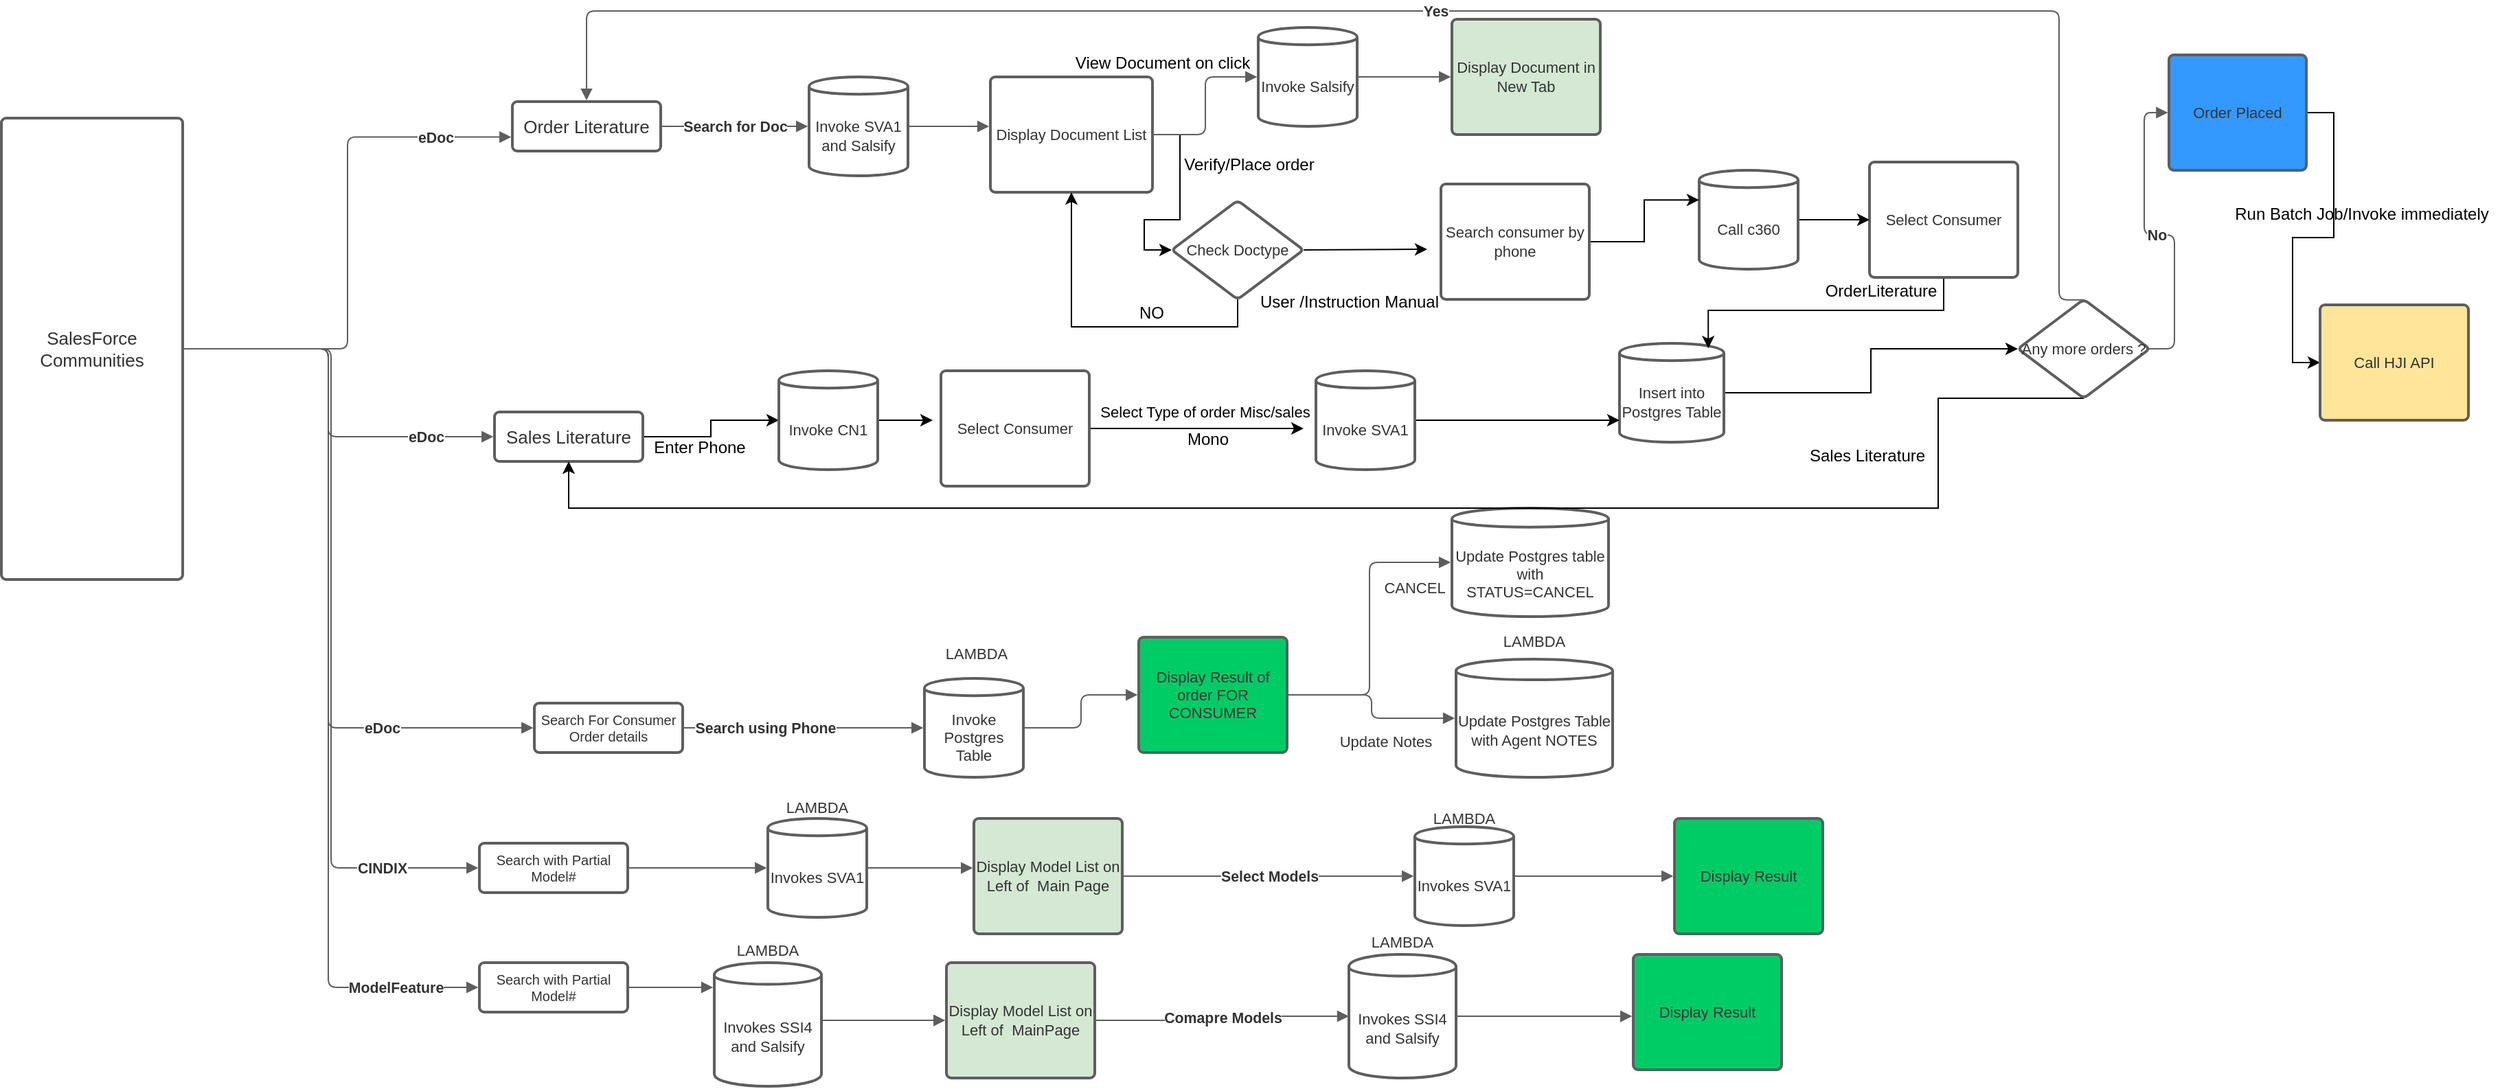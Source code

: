 <mxfile version="13.10.4" type="github">
  <diagram id="uAU4kYy5SIg-m_7U1jCY" name="Page-1">
    <mxGraphModel dx="2044" dy="938" grid="1" gridSize="10" guides="1" tooltips="1" connect="1" arrows="1" fold="1" page="1" pageScale="1" pageWidth="850" pageHeight="1100" math="0" shadow="0">
      <root>
        <mxCell id="0" />
        <mxCell id="1" parent="0" />
        <UserObject label="Update Notes" lucidchartObjectId="BilLvsvKNe_M" id="-Xr3fof6X1vRUvVv6thg-1">
          <mxCell style="html=1;overflow=block;whiteSpace=wrap;strokeColor=none;fillColor=none;whiteSpace=wrap;fontSize=11;fontColor=#333333;spacing=0;strokeOpacity=100;rounded=1;absoluteArcSize=1;arcSize=7;strokeWidth=2;" parent="1" vertex="1" zOrder="0">
            <mxGeometry x="948" y="532" width="144" height="36" as="geometry" />
          </mxCell>
        </UserObject>
        <UserObject label="LAMBDA" lucidchartObjectId="gklLBwB58TD0" id="-Xr3fof6X1vRUvVv6thg-2">
          <mxCell style="html=1;overflow=block;whiteSpace=wrap;strokeColor=none;fillColor=none;whiteSpace=wrap;fontSize=11;fontColor=#333333;spacing=0;strokeOpacity=100;rounded=1;absoluteArcSize=1;arcSize=7;strokeWidth=2;" parent="1" vertex="1" zOrder="0">
            <mxGeometry x="1005" y="588" width="144" height="36" as="geometry" />
          </mxCell>
        </UserObject>
        <UserObject label="LAMBDA" lucidchartObjectId="~_kLXt2m7tki" id="-Xr3fof6X1vRUvVv6thg-3">
          <mxCell style="html=1;overflow=block;whiteSpace=wrap;strokeColor=none;fillColor=none;whiteSpace=wrap;fontSize=11;fontColor=#333333;spacing=0;strokeOpacity=100;rounded=1;absoluteArcSize=1;arcSize=7;strokeWidth=2;" parent="1" vertex="1" zOrder="0">
            <mxGeometry x="960" y="678" width="144" height="36" as="geometry" />
          </mxCell>
        </UserObject>
        <UserObject label="SalesForce Communities" lucidchartObjectId="ZzjLWltSN1pI" id="-Xr3fof6X1vRUvVv6thg-4">
          <mxCell style="html=1;overflow=block;whiteSpace=wrap;;whiteSpace=wrap;fontSize=13;fontColor=#333333;spacing=7;strokeColor=#5e5e5e;strokeOpacity=100;rounded=1;absoluteArcSize=1;arcSize=7;strokeWidth=2;" parent="1" vertex="1" zOrder="1">
            <mxGeometry x="12" y="96" width="132" height="336" as="geometry" />
          </mxCell>
        </UserObject>
        <UserObject label="Order Literature" lucidchartObjectId="pBjLOZaNNB7b" id="-Xr3fof6X1vRUvVv6thg-5">
          <mxCell style="html=1;overflow=block;whiteSpace=wrap;;whiteSpace=wrap;fontSize=13;fontColor=#333333;spacing=0;strokeColor=#5e5e5e;strokeOpacity=100;rounded=1;absoluteArcSize=1;arcSize=7;strokeWidth=2;" parent="1" vertex="1" zOrder="2">
            <mxGeometry x="384" y="84" width="108" height="36" as="geometry" />
          </mxCell>
        </UserObject>
        <mxCell id="-Xr3fof6X1vRUvVv6thg-92" style="edgeStyle=orthogonalEdgeStyle;rounded=0;orthogonalLoop=1;jettySize=auto;html=1;exitX=1;exitY=0.5;exitDx=0;exitDy=0;entryX=0;entryY=0.5;entryDx=0;entryDy=0;" parent="1" source="-Xr3fof6X1vRUvVv6thg-6" target="-Xr3fof6X1vRUvVv6thg-83" edge="1">
          <mxGeometry relative="1" as="geometry" />
        </mxCell>
        <UserObject label="Sales Literature" lucidchartObjectId="YBjLfeXOZ875" id="-Xr3fof6X1vRUvVv6thg-6">
          <mxCell style="html=1;overflow=block;whiteSpace=wrap;;whiteSpace=wrap;fontSize=13;fontColor=#333333;spacing=0;strokeColor=#5e5e5e;strokeOpacity=100;rounded=1;absoluteArcSize=1;arcSize=7;strokeWidth=2;" parent="1" vertex="1" zOrder="3">
            <mxGeometry x="371" y="310" width="108" height="36" as="geometry" />
          </mxCell>
        </UserObject>
        <UserObject label="Search For Consumer Order details" lucidchartObjectId="nCjL~i5pT-_8" id="-Xr3fof6X1vRUvVv6thg-7">
          <mxCell style="html=1;overflow=block;whiteSpace=wrap;;whiteSpace=wrap;fontSize=10;fontColor=#333333;spacing=0;strokeColor=#5e5e5e;strokeOpacity=100;rounded=1;absoluteArcSize=1;arcSize=7;strokeWidth=2;" parent="1" vertex="1" zOrder="5">
            <mxGeometry x="400" y="522" width="108" height="36" as="geometry" />
          </mxCell>
        </UserObject>
        <UserObject label="" lucidchartObjectId="IDjLZH2CIHoi" id="-Xr3fof6X1vRUvVv6thg-8">
          <mxCell style="html=1;jettySize=18;whiteSpace=wrap;fontSize=11;strokeColor=#5E5E5E;rounded=1;arcSize=12;edgeStyle=orthogonalEdgeStyle;startArrow=none;;endArrow=block;endFill=1;;exitX=1.007;exitY=0.5;exitPerimeter=0;entryX=-0.008;entryY=0.5;entryPerimeter=0;" parent="1" source="-Xr3fof6X1vRUvVv6thg-4" target="-Xr3fof6X1vRUvVv6thg-6" edge="1">
            <mxGeometry width="100" height="100" relative="1" as="geometry">
              <Array as="points">
                <mxPoint x="250" y="264" />
                <mxPoint x="250" y="328" />
              </Array>
            </mxGeometry>
          </mxCell>
        </UserObject>
        <mxCell id="-Xr3fof6X1vRUvVv6thg-9" value="eDoc" style="text;html=1;resizable=0;labelBackgroundColor=#ffffff;align=center;verticalAlign=middle;fontStyle=1;fontColor=#333333;;fontSize=10.667;" parent="-Xr3fof6X1vRUvVv6thg-8" vertex="1">
          <mxGeometry x="0.657" relative="1" as="geometry" />
        </mxCell>
        <UserObject label="" lucidchartObjectId="6DjLCiu6LorC" id="-Xr3fof6X1vRUvVv6thg-10">
          <mxCell style="html=1;jettySize=18;whiteSpace=wrap;fontSize=11;strokeColor=#5E5E5E;rounded=1;arcSize=12;edgeStyle=orthogonalEdgeStyle;startArrow=none;;endArrow=block;endFill=1;;exitX=1.007;exitY=0.5;exitPerimeter=0;entryX=-0.008;entryY=0.717;entryPerimeter=0;" parent="1" source="-Xr3fof6X1vRUvVv6thg-4" target="-Xr3fof6X1vRUvVv6thg-5" edge="1">
            <mxGeometry width="100" height="100" relative="1" as="geometry">
              <Array as="points" />
            </mxGeometry>
          </mxCell>
        </UserObject>
        <mxCell id="-Xr3fof6X1vRUvVv6thg-11" value="eDoc" style="text;html=1;resizable=0;labelBackgroundColor=#ffffff;align=center;verticalAlign=middle;fontStyle=1;fontColor=#333333;;fontSize=10.667;" parent="-Xr3fof6X1vRUvVv6thg-10" vertex="1">
          <mxGeometry x="0.717" relative="1" as="geometry" />
        </mxCell>
        <UserObject label="" lucidchartObjectId="fEjLspF8iSy~" id="-Xr3fof6X1vRUvVv6thg-12">
          <mxCell style="html=1;jettySize=18;whiteSpace=wrap;fontSize=11;strokeColor=#5E5E5E;rounded=1;arcSize=12;edgeStyle=orthogonalEdgeStyle;startArrow=none;;endArrow=block;endFill=1;;exitX=1.007;exitY=0.5;exitPerimeter=0;entryX=-0.008;entryY=0.5;entryPerimeter=0;" parent="1" source="-Xr3fof6X1vRUvVv6thg-4" target="-Xr3fof6X1vRUvVv6thg-7" edge="1">
            <mxGeometry width="100" height="100" relative="1" as="geometry">
              <Array as="points">
                <mxPoint x="250" y="264" />
                <mxPoint x="250" y="540" />
              </Array>
            </mxGeometry>
          </mxCell>
        </UserObject>
        <mxCell id="-Xr3fof6X1vRUvVv6thg-13" value="eDoc" style="text;html=1;resizable=0;labelBackgroundColor=#ffffff;align=center;verticalAlign=middle;fontStyle=1;fontColor=#333333;;fontSize=10.667;" parent="-Xr3fof6X1vRUvVv6thg-12" vertex="1">
          <mxGeometry x="0.585" relative="1" as="geometry" />
        </mxCell>
        <UserObject label="" lucidchartObjectId="PEjLGPPk9Nk4" id="-Xr3fof6X1vRUvVv6thg-14">
          <mxCell style="html=1;jettySize=18;whiteSpace=wrap;fontSize=11;strokeColor=#5E5E5E;rounded=1;arcSize=12;edgeStyle=orthogonalEdgeStyle;startArrow=none;;endArrow=block;endFill=1;;exitX=1.007;exitY=0.5;exitPerimeter=0;entryX=-0.008;entryY=0.5;entryPerimeter=0;" parent="1" source="-Xr3fof6X1vRUvVv6thg-4" target="-Xr3fof6X1vRUvVv6thg-16" edge="1">
            <mxGeometry width="100" height="100" relative="1" as="geometry">
              <Array as="points" />
            </mxGeometry>
          </mxCell>
        </UserObject>
        <mxCell id="-Xr3fof6X1vRUvVv6thg-15" value="CINDIX" style="text;html=1;resizable=0;labelBackgroundColor=#ffffff;align=center;verticalAlign=middle;fontStyle=1;fontColor=#333333;;fontSize=10.667;" parent="-Xr3fof6X1vRUvVv6thg-14" vertex="1">
          <mxGeometry x="0.763" relative="1" as="geometry" />
        </mxCell>
        <UserObject label="Search with  Partial Model#" lucidchartObjectId="1EjL6-oOuRn1" id="-Xr3fof6X1vRUvVv6thg-16">
          <mxCell style="html=1;overflow=block;whiteSpace=wrap;;whiteSpace=wrap;fontSize=10;fontColor=#333333;spacing=0;strokeColor=#5e5e5e;strokeOpacity=100;rounded=1;absoluteArcSize=1;arcSize=7;strokeWidth=2;" parent="1" vertex="1" zOrder="11">
            <mxGeometry x="360" y="624" width="108" height="36" as="geometry" />
          </mxCell>
        </UserObject>
        <UserObject label="Search with  Partial Model#" lucidchartObjectId="lHjLN2XoaWTJ" id="-Xr3fof6X1vRUvVv6thg-17">
          <mxCell style="html=1;overflow=block;whiteSpace=wrap;;whiteSpace=wrap;fontSize=10;fontColor=#333333;spacing=0;strokeColor=#5e5e5e;strokeOpacity=100;rounded=1;absoluteArcSize=1;arcSize=7;strokeWidth=2;" parent="1" vertex="1" zOrder="12">
            <mxGeometry x="360" y="711" width="108" height="36" as="geometry" />
          </mxCell>
        </UserObject>
        <UserObject label="Display Model List on Left of&amp;nbsp; Main Page" lucidchartObjectId="w.kLbMs-QvT~" id="-Xr3fof6X1vRUvVv6thg-18">
          <mxCell style="html=1;overflow=block;whiteSpace=wrap;;whiteSpace=wrap;fontSize=11;fontColor=#333333;spacing=0;strokeColor=#5e5e5e;strokeOpacity=100;rounded=1;absoluteArcSize=1;arcSize=7;strokeWidth=2;fillColor=#D5E8D4;" parent="1" vertex="1" zOrder="15">
            <mxGeometry x="720" y="606" width="108" height="84" as="geometry" />
          </mxCell>
        </UserObject>
        <UserObject label="LAMBDA" lucidchartObjectId="u~kLIPSDVg86" id="-Xr3fof6X1vRUvVv6thg-19">
          <mxCell style="html=1;overflow=block;whiteSpace=wrap;strokeColor=none;fillColor=none;whiteSpace=wrap;fontSize=11;fontColor=#333333;spacing=0;strokeOpacity=100;rounded=1;absoluteArcSize=1;arcSize=7;strokeWidth=2;" parent="1" vertex="1" zOrder="18">
            <mxGeometry x="650" y="468" width="144" height="36" as="geometry" />
          </mxCell>
        </UserObject>
        <UserObject label="Display Result" lucidchartObjectId="ralL7fFfY5tx" id="-Xr3fof6X1vRUvVv6thg-20">
          <mxCell style="html=1;overflow=block;whiteSpace=wrap;;whiteSpace=wrap;fontSize=11;fontColor=#333333;spacing=0;strokeColor=#5e5e5e;strokeOpacity=100;rounded=1;absoluteArcSize=1;arcSize=7;strokeWidth=2;fillColor=#00CC66;" parent="1" vertex="1" zOrder="21">
            <mxGeometry x="1230" y="606" width="108" height="84" as="geometry" />
          </mxCell>
        </UserObject>
        <UserObject label="" lucidchartObjectId="JalLRUOVvGad" id="-Xr3fof6X1vRUvVv6thg-21">
          <mxCell style="html=1;jettySize=18;whiteSpace=wrap;fontSize=11;strokeColor=#5E5E5E;rounded=1;arcSize=12;edgeStyle=orthogonalEdgeStyle;startArrow=none;;endArrow=block;endFill=1;;exitX=1.008;exitY=0.5;exitPerimeter=0;entryX=-0.012;entryY=0.5;entryPerimeter=0;" parent="1" source="-Xr3fof6X1vRUvVv6thg-16" target="-Xr3fof6X1vRUvVv6thg-45" edge="1">
            <mxGeometry width="100" height="100" relative="1" as="geometry">
              <Array as="points" />
            </mxGeometry>
          </mxCell>
        </UserObject>
        <UserObject label="" lucidchartObjectId="SalLrzvb_-Va" id="-Xr3fof6X1vRUvVv6thg-22">
          <mxCell style="html=1;jettySize=18;whiteSpace=wrap;fontSize=11;strokeColor=#5E5E5E;rounded=1;arcSize=12;edgeStyle=orthogonalEdgeStyle;startArrow=none;;endArrow=block;endFill=1;;exitX=1.013;exitY=0.5;exitPerimeter=0;entryX=-0.008;entryY=0.5;entryPerimeter=0;" parent="1" source="-Xr3fof6X1vRUvVv6thg-47" target="-Xr3fof6X1vRUvVv6thg-20" edge="1">
            <mxGeometry width="100" height="100" relative="1" as="geometry">
              <Array as="points" />
            </mxGeometry>
          </mxCell>
        </UserObject>
        <UserObject label="LAMBDA" lucidchartObjectId="cclLFkj7ZUz0" id="-Xr3fof6X1vRUvVv6thg-23">
          <mxCell style="html=1;overflow=block;whiteSpace=wrap;strokeColor=none;fillColor=none;whiteSpace=wrap;fontSize=11;fontColor=#333333;spacing=0;strokeOpacity=100;rounded=1;absoluteArcSize=1;arcSize=7;strokeWidth=2;" parent="1" vertex="1" zOrder="28">
            <mxGeometry x="534" y="580" width="144" height="36" as="geometry" />
          </mxCell>
        </UserObject>
        <UserObject label="Display Model List on Left of&amp;nbsp; MainPage" lucidchartObjectId="qclLVQgFfYEK" id="-Xr3fof6X1vRUvVv6thg-24">
          <mxCell style="html=1;overflow=block;whiteSpace=wrap;;whiteSpace=wrap;fontSize=11;fontColor=#333333;spacing=0;strokeColor=#5e5e5e;strokeOpacity=100;rounded=1;absoluteArcSize=1;arcSize=7;strokeWidth=2;fillColor=#D5E8D4;" parent="1" vertex="1" zOrder="29">
            <mxGeometry x="700" y="711" width="108" height="84" as="geometry" />
          </mxCell>
        </UserObject>
        <UserObject label="" lucidchartObjectId="gdlLRa8zKXkX" id="-Xr3fof6X1vRUvVv6thg-25">
          <mxCell style="html=1;jettySize=18;whiteSpace=wrap;fontSize=11;strokeColor=#5E5E5E;rounded=1;arcSize=12;edgeStyle=orthogonalEdgeStyle;startArrow=none;;endArrow=block;endFill=1;;exitX=1.008;exitY=0.5;exitPerimeter=0;entryX=-0.012;entryY=0.5;entryPerimeter=0;" parent="1" source="-Xr3fof6X1vRUvVv6thg-18" target="-Xr3fof6X1vRUvVv6thg-47" edge="1">
            <mxGeometry width="100" height="100" relative="1" as="geometry">
              <Array as="points" />
            </mxGeometry>
          </mxCell>
        </UserObject>
        <mxCell id="-Xr3fof6X1vRUvVv6thg-26" value="Select Models" style="text;html=1;resizable=0;labelBackgroundColor=#ffffff;align=center;verticalAlign=middle;fontStyle=1;fontColor=#333333;;fontSize=10.667;" parent="-Xr3fof6X1vRUvVv6thg-25" vertex="1">
          <mxGeometry relative="1" as="geometry" />
        </mxCell>
        <UserObject label="" lucidchartObjectId="ydlLN4fiP4Qo" id="-Xr3fof6X1vRUvVv6thg-27">
          <mxCell style="html=1;jettySize=18;whiteSpace=wrap;fontSize=11;strokeColor=#5E5E5E;rounded=1;arcSize=12;edgeStyle=orthogonalEdgeStyle;startArrow=none;;endArrow=block;endFill=1;;exitX=1.008;exitY=0.5;exitPerimeter=0;entryX=0;entryY=0.5;entryDx=0;entryDy=0;" parent="1" source="-Xr3fof6X1vRUvVv6thg-24" target="-Xr3fof6X1vRUvVv6thg-50" edge="1">
            <mxGeometry width="100" height="100" relative="1" as="geometry">
              <Array as="points" />
              <mxPoint x="959" y="726" as="targetPoint" />
            </mxGeometry>
          </mxCell>
        </UserObject>
        <mxCell id="-Xr3fof6X1vRUvVv6thg-28" value="Comapre Models" style="text;html=1;resizable=0;labelBackgroundColor=#ffffff;align=center;verticalAlign=middle;fontStyle=1;fontColor=#333333;;fontSize=10.667;" parent="-Xr3fof6X1vRUvVv6thg-27" vertex="1">
          <mxGeometry relative="1" as="geometry" />
        </mxCell>
        <UserObject label="Display Result" lucidchartObjectId="jelLRvVD97Lu" id="-Xr3fof6X1vRUvVv6thg-29">
          <mxCell style="html=1;overflow=block;whiteSpace=wrap;;whiteSpace=wrap;fontSize=11;fontColor=#333333;spacing=0;strokeColor=#5e5e5e;strokeOpacity=100;rounded=1;absoluteArcSize=1;arcSize=7;strokeWidth=2;fillColor=#00CC66;" parent="1" vertex="1" zOrder="33">
            <mxGeometry x="1200" y="705" width="108" height="84" as="geometry" />
          </mxCell>
        </UserObject>
        <UserObject label="" lucidchartObjectId="yflLa5BHoiE5" id="-Xr3fof6X1vRUvVv6thg-30">
          <mxCell style="html=1;jettySize=18;whiteSpace=wrap;fontSize=11;strokeColor=#5E5E5E;rounded=1;arcSize=12;edgeStyle=orthogonalEdgeStyle;startArrow=none;;endArrow=block;endFill=1;;exitX=1.008;exitY=0.5;exitPerimeter=0;entryX=-0.012;entryY=0.5;entryPerimeter=0;" parent="1" source="-Xr3fof6X1vRUvVv6thg-7" target="-Xr3fof6X1vRUvVv6thg-44" edge="1">
            <mxGeometry width="100" height="100" relative="1" as="geometry">
              <Array as="points" />
            </mxGeometry>
          </mxCell>
        </UserObject>
        <mxCell id="-Xr3fof6X1vRUvVv6thg-31" value="Search using Phone" style="text;html=1;resizable=0;labelBackgroundColor=#ffffff;align=center;verticalAlign=middle;fontStyle=1;fontColor=#333333;;fontSize=10.667;" parent="-Xr3fof6X1vRUvVv6thg-30" vertex="1">
          <mxGeometry x="-0.321" relative="1" as="geometry" />
        </mxCell>
        <UserObject label="" lucidchartObjectId="SflLBxrOwPlP" id="-Xr3fof6X1vRUvVv6thg-32">
          <mxCell style="html=1;jettySize=18;whiteSpace=wrap;fontSize=11;strokeColor=#5E5E5E;rounded=1;arcSize=12;edgeStyle=orthogonalEdgeStyle;startArrow=none;;endArrow=block;endFill=1;;exitX=1.013;exitY=0.5;exitPerimeter=0;entryX=-0.008;entryY=0.5;entryPerimeter=0;" parent="1" source="-Xr3fof6X1vRUvVv6thg-44" target="-Xr3fof6X1vRUvVv6thg-33" edge="1">
            <mxGeometry width="100" height="100" relative="1" as="geometry">
              <Array as="points" />
            </mxGeometry>
          </mxCell>
        </UserObject>
        <UserObject label="Display Result of order FOR CONSUMER" lucidchartObjectId="TflLno.JaqFn" id="-Xr3fof6X1vRUvVv6thg-33">
          <mxCell style="html=1;overflow=block;whiteSpace=wrap;;whiteSpace=wrap;fontSize=11;fontColor=#333333;spacing=0;strokeColor=#5E5E5E;rounded=1;absoluteArcSize=1;arcSize=7;strokeWidth=2;fillColor=#00CC66;" parent="1" vertex="1" zOrder="39">
            <mxGeometry x="840" y="474" width="108" height="84" as="geometry" />
          </mxCell>
        </UserObject>
        <UserObject label="" lucidchartObjectId="lhlL1.eJ6xFp" id="-Xr3fof6X1vRUvVv6thg-34">
          <mxCell style="html=1;jettySize=18;whiteSpace=wrap;fontSize=11;strokeColor=#5E5E5E;rounded=1;arcSize=12;edgeStyle=orthogonalEdgeStyle;startArrow=none;;endArrow=block;endFill=1;;exitX=1.008;exitY=0.5;exitPerimeter=0;entryX=-0.008;entryY=0.5;entryPerimeter=0;" parent="1" source="-Xr3fof6X1vRUvVv6thg-33" target="-Xr3fof6X1vRUvVv6thg-53" edge="1">
            <mxGeometry width="100" height="100" relative="1" as="geometry">
              <Array as="points" />
            </mxGeometry>
          </mxCell>
        </UserObject>
        <UserObject label="" lucidchartObjectId="UhlL-Yp72E1r" id="-Xr3fof6X1vRUvVv6thg-35">
          <mxCell style="html=1;jettySize=18;whiteSpace=wrap;fontSize=11;strokeColor=#5E5E5E;rounded=1;arcSize=12;edgeStyle=orthogonalEdgeStyle;startArrow=none;;endArrow=block;endFill=1;;exitX=1.008;exitY=0.5;exitPerimeter=0;entryX=-0.008;entryY=0.5;entryPerimeter=0;" parent="1" source="-Xr3fof6X1vRUvVv6thg-33" target="-Xr3fof6X1vRUvVv6thg-54" edge="1">
            <mxGeometry width="100" height="100" relative="1" as="geometry">
              <Array as="points" />
            </mxGeometry>
          </mxCell>
        </UserObject>
        <UserObject label="CANCEL " lucidchartObjectId="ZilLfmF~tMEb" id="-Xr3fof6X1vRUvVv6thg-36">
          <mxCell style="html=1;overflow=block;whiteSpace=wrap;strokeColor=none;fillColor=none;whiteSpace=wrap;fontSize=11;fontColor=#333333;spacing=0;strokeOpacity=100;rounded=1;absoluteArcSize=1;arcSize=7;strokeWidth=2;" parent="1" vertex="1" zOrder="44">
            <mxGeometry x="969" y="420" width="144" height="36" as="geometry" />
          </mxCell>
        </UserObject>
        <UserObject label="" lucidchartObjectId="qklLeJbfT2Jp" id="-Xr3fof6X1vRUvVv6thg-40">
          <mxCell style="html=1;jettySize=18;whiteSpace=wrap;fontSize=11;strokeColor=#5E5E5E;rounded=1;arcSize=12;edgeStyle=orthogonalEdgeStyle;startArrow=none;;endArrow=block;endFill=1;;exitX=1.012;exitY=0.467;exitPerimeter=0;entryX=-0.008;entryY=0.5;entryPerimeter=0;" parent="1" source="-Xr3fof6X1vRUvVv6thg-49" target="-Xr3fof6X1vRUvVv6thg-24" edge="1">
            <mxGeometry width="100" height="100" relative="1" as="geometry">
              <Array as="points" />
            </mxGeometry>
          </mxCell>
        </UserObject>
        <UserObject label="" lucidchartObjectId="fmlLfC8hfNi5" id="-Xr3fof6X1vRUvVv6thg-41">
          <mxCell style="html=1;jettySize=18;whiteSpace=wrap;fontSize=11;strokeColor=#5E5E5E;rounded=1;arcSize=12;edgeStyle=orthogonalEdgeStyle;startArrow=none;;endArrow=block;endFill=1;;exitX=1.007;exitY=0.5;exitPerimeter=0;entryX=-0.008;entryY=0.5;entryPerimeter=0;" parent="1" source="-Xr3fof6X1vRUvVv6thg-4" target="-Xr3fof6X1vRUvVv6thg-17" edge="1">
            <mxGeometry width="100" height="100" relative="1" as="geometry">
              <Array as="points">
                <mxPoint x="250" y="264" />
                <mxPoint x="250" y="729" />
              </Array>
            </mxGeometry>
          </mxCell>
        </UserObject>
        <mxCell id="-Xr3fof6X1vRUvVv6thg-42" value=" " style="text;html=1;resizable=0;labelBackgroundColor=#ffffff;align=center;verticalAlign=middle;fontColor=#000000;;fontSize=12.8;" parent="-Xr3fof6X1vRUvVv6thg-41" vertex="1">
          <mxGeometry x="0.808" relative="1" as="geometry" />
        </mxCell>
        <mxCell id="-Xr3fof6X1vRUvVv6thg-43" value="ModelFeature" style="text;html=1;resizable=0;labelBackgroundColor=#ffffff;align=center;verticalAlign=middle;fontStyle=1;fontColor=#333333;;fontSize=10.667;" parent="-Xr3fof6X1vRUvVv6thg-41" vertex="1">
          <mxGeometry x="0.823" relative="1" as="geometry" />
        </mxCell>
        <UserObject label="Invoke Postgres Table" lucidchartObjectId="yElLwtWYqtBz" id="-Xr3fof6X1vRUvVv6thg-44">
          <mxCell style="html=1;overflow=block;whiteSpace=wrap;shape=cylinder;size=0.1;anchorPointDirection=0;boundedLbl=1;;whiteSpace=wrap;fontSize=11;fontColor=#333333;spacing=3;strokeColor=#5e5e5e;strokeOpacity=100;rounded=1;absoluteArcSize=1;arcSize=7;strokeWidth=2;" parent="1" vertex="1" zOrder="51">
            <mxGeometry x="684" y="504" width="72" height="72" as="geometry" />
          </mxCell>
        </UserObject>
        <UserObject label="Invokes SVA1" lucidchartObjectId="5ElLfKKwqaxA" id="-Xr3fof6X1vRUvVv6thg-45">
          <mxCell style="html=1;overflow=block;whiteSpace=wrap;shape=cylinder;size=0.1;anchorPointDirection=0;boundedLbl=1;;whiteSpace=wrap;fontSize=11;fontColor=#333333;spacing=3;strokeColor=#5e5e5e;strokeOpacity=100;rounded=1;absoluteArcSize=1;arcSize=7;strokeWidth=2;" parent="1" vertex="1" zOrder="52">
            <mxGeometry x="570" y="606" width="72" height="72" as="geometry" />
          </mxCell>
        </UserObject>
        <UserObject label="" lucidchartObjectId="vFlLTLDrGMOa" id="-Xr3fof6X1vRUvVv6thg-46">
          <mxCell style="html=1;jettySize=18;whiteSpace=wrap;fontSize=11;strokeColor=#5E5E5E;rounded=1;arcSize=12;edgeStyle=orthogonalEdgeStyle;startArrow=none;;endArrow=block;endFill=1;;exitX=1.013;exitY=0.5;exitPerimeter=0;entryX=-0.008;entryY=0.429;entryPerimeter=0;" parent="1" source="-Xr3fof6X1vRUvVv6thg-45" target="-Xr3fof6X1vRUvVv6thg-18" edge="1">
            <mxGeometry width="100" height="100" relative="1" as="geometry">
              <Array as="points" />
            </mxGeometry>
          </mxCell>
        </UserObject>
        <UserObject label="Invokes SVA1" lucidchartObjectId="FFlL.7ixTbK2" id="-Xr3fof6X1vRUvVv6thg-47">
          <mxCell style="html=1;overflow=block;whiteSpace=wrap;shape=cylinder;size=0.1;anchorPointDirection=0;boundedLbl=1;;whiteSpace=wrap;fontSize=11;fontColor=#333333;spacing=3;strokeColor=#5e5e5e;strokeOpacity=100;rounded=1;absoluteArcSize=1;arcSize=7;strokeWidth=2;" parent="1" vertex="1" zOrder="54">
            <mxGeometry x="1041" y="612" width="72" height="72" as="geometry" />
          </mxCell>
        </UserObject>
        <UserObject label="LAMBDA" lucidchartObjectId="9FlL2aXix7lZ" id="-Xr3fof6X1vRUvVv6thg-48">
          <mxCell style="html=1;overflow=block;whiteSpace=wrap;strokeColor=none;fillColor=none;whiteSpace=wrap;fontSize=11;fontColor=#333333;spacing=0;strokeOpacity=100;rounded=1;absoluteArcSize=1;arcSize=7;strokeWidth=2;" parent="1" vertex="1" zOrder="55">
            <mxGeometry x="1056" y="459" width="144" height="36" as="geometry" />
          </mxCell>
        </UserObject>
        <UserObject label="Invokes SSI4 and Salsify" lucidchartObjectId="d3lL2R2NC.Hh" id="-Xr3fof6X1vRUvVv6thg-49">
          <mxCell style="html=1;overflow=block;whiteSpace=wrap;shape=cylinder;size=0.1;anchorPointDirection=0;boundedLbl=1;;whiteSpace=wrap;fontSize=11;fontColor=#333333;spacing=3;strokeColor=#5e5e5e;strokeOpacity=100;rounded=1;absoluteArcSize=1;arcSize=7;strokeWidth=2;" parent="1" vertex="1" zOrder="56">
            <mxGeometry x="531" y="711" width="78" height="90" as="geometry" />
          </mxCell>
        </UserObject>
        <UserObject label="Invokes SSI4 and Salsify" lucidchartObjectId="Y3lLBH1f6Dpu" id="-Xr3fof6X1vRUvVv6thg-50">
          <mxCell style="html=1;overflow=block;whiteSpace=wrap;shape=cylinder;size=0.1;anchorPointDirection=0;boundedLbl=1;;whiteSpace=wrap;fontSize=11;fontColor=#333333;spacing=3;strokeColor=#5e5e5e;strokeOpacity=100;rounded=1;absoluteArcSize=1;arcSize=7;strokeWidth=2;" parent="1" vertex="1" zOrder="58">
            <mxGeometry x="993" y="705" width="78" height="90" as="geometry" />
          </mxCell>
        </UserObject>
        <UserObject label="" lucidchartObjectId=".3lLixVcu4Cx" id="-Xr3fof6X1vRUvVv6thg-51">
          <mxCell style="html=1;jettySize=18;whiteSpace=wrap;fontSize=11;strokeColor=#5E5E5E;rounded=1;arcSize=12;edgeStyle=orthogonalEdgeStyle;startArrow=none;;endArrow=block;endFill=1;;exitX=1.012;exitY=0.5;exitPerimeter=0;entryX=-0.008;entryY=0.536;entryPerimeter=0;" parent="1" source="-Xr3fof6X1vRUvVv6thg-50" target="-Xr3fof6X1vRUvVv6thg-29" edge="1">
            <mxGeometry width="100" height="100" relative="1" as="geometry">
              <Array as="points" />
            </mxGeometry>
          </mxCell>
        </UserObject>
        <UserObject label="" lucidchartObjectId="h4lL6PXlET3E" id="-Xr3fof6X1vRUvVv6thg-52">
          <mxCell style="html=1;jettySize=18;whiteSpace=wrap;fontSize=11;strokeColor=#5E5E5E;rounded=1;arcSize=12;edgeStyle=orthogonalEdgeStyle;startArrow=none;;endArrow=block;endFill=1;;exitX=1.008;exitY=0.5;exitPerimeter=0;entryX=-0.012;entryY=0.2;entryPerimeter=0;" parent="1" source="-Xr3fof6X1vRUvVv6thg-17" target="-Xr3fof6X1vRUvVv6thg-49" edge="1">
            <mxGeometry width="100" height="100" relative="1" as="geometry">
              <Array as="points" />
            </mxGeometry>
          </mxCell>
        </UserObject>
        <UserObject label="Update Postgres table with STATUS=CANCEL" lucidchartObjectId="v4lLLe2HC2bZ" id="-Xr3fof6X1vRUvVv6thg-53">
          <mxCell style="html=1;overflow=block;whiteSpace=wrap;shape=cylinder;size=0.1;anchorPointDirection=0;boundedLbl=1;;whiteSpace=wrap;fontSize=11;fontColor=#333333;spacing=3;strokeColor=#5e5e5e;strokeOpacity=100;rounded=1;absoluteArcSize=1;arcSize=7;strokeWidth=2;" parent="1" vertex="1" zOrder="61">
            <mxGeometry x="1068" y="380" width="114" height="79" as="geometry" />
          </mxCell>
        </UserObject>
        <UserObject label="Update Postgres Table with Agent NOTES" lucidchartObjectId="O4lLSYf3ZzYw" id="-Xr3fof6X1vRUvVv6thg-54">
          <mxCell style="html=1;overflow=block;whiteSpace=wrap;shape=cylinder;size=0.1;anchorPointDirection=0;boundedLbl=1;;whiteSpace=wrap;fontSize=11;fontColor=#333333;spacing=3;strokeColor=#5e5e5e;strokeOpacity=100;rounded=1;absoluteArcSize=1;arcSize=7;strokeWidth=2;" parent="1" vertex="1" zOrder="62">
            <mxGeometry x="1071" y="490" width="114" height="86" as="geometry" />
          </mxCell>
        </UserObject>
        <UserObject label="" lucidchartObjectId="N5lLcx2AEiov" id="-Xr3fof6X1vRUvVv6thg-55">
          <mxCell style="html=1;jettySize=18;whiteSpace=wrap;fontSize=11;strokeColor=#5E5E5E;rounded=1;arcSize=12;edgeStyle=orthogonalEdgeStyle;startArrow=none;;endArrow=block;endFill=1;;exitX=1.008;exitY=0.5;exitPerimeter=0;entryX=-0.012;entryY=0.5;entryPerimeter=0;" parent="1" source="-Xr3fof6X1vRUvVv6thg-5" target="-Xr3fof6X1vRUvVv6thg-57" edge="1">
            <mxGeometry width="100" height="100" relative="1" as="geometry">
              <Array as="points" />
            </mxGeometry>
          </mxCell>
        </UserObject>
        <mxCell id="-Xr3fof6X1vRUvVv6thg-56" value="Search for Doc" style="text;html=1;resizable=0;labelBackgroundColor=#ffffff;align=center;verticalAlign=middle;fontStyle=1;fontColor=#333333;;fontSize=10.667;" parent="-Xr3fof6X1vRUvVv6thg-55" vertex="1">
          <mxGeometry relative="1" as="geometry" />
        </mxCell>
        <UserObject label="Invoke SVA1 and Salsify" lucidchartObjectId="U5lLO8k~4eli" id="-Xr3fof6X1vRUvVv6thg-57">
          <mxCell style="html=1;overflow=block;whiteSpace=wrap;shape=cylinder;size=0.1;anchorPointDirection=0;boundedLbl=1;;whiteSpace=wrap;fontSize=11;fontColor=#333333;spacing=3;strokeColor=#5e5e5e;strokeOpacity=100;rounded=1;absoluteArcSize=1;arcSize=7;strokeWidth=2;" parent="1" vertex="1" zOrder="64">
            <mxGeometry x="600" y="66" width="72" height="72" as="geometry" />
          </mxCell>
        </UserObject>
        <mxCell id="-Xr3fof6X1vRUvVv6thg-106" style="edgeStyle=orthogonalEdgeStyle;rounded=0;orthogonalLoop=1;jettySize=auto;html=1;exitX=1;exitY=0.5;exitDx=0;exitDy=0;entryX=0;entryY=0.5;entryDx=0;entryDy=0;" parent="1" source="-Xr3fof6X1vRUvVv6thg-58" target="-Xr3fof6X1vRUvVv6thg-102" edge="1">
          <mxGeometry relative="1" as="geometry" />
        </mxCell>
        <UserObject label="Display Document List" lucidchartObjectId="f6lL8H.bw~57" id="-Xr3fof6X1vRUvVv6thg-58">
          <mxCell style="html=1;overflow=block;whiteSpace=wrap;;whiteSpace=wrap;fontSize=11;fontColor=#333333;spacing=0;strokeColor=#5e5e5e;strokeOpacity=100;rounded=1;absoluteArcSize=1;arcSize=7;strokeWidth=2;" parent="1" vertex="1" zOrder="65">
            <mxGeometry x="732" y="66" width="118" height="84" as="geometry" />
          </mxCell>
        </UserObject>
        <UserObject label="" lucidchartObjectId="46lL.0iiIbT6" id="-Xr3fof6X1vRUvVv6thg-59">
          <mxCell style="html=1;jettySize=18;whiteSpace=wrap;fontSize=11;strokeColor=#5E5E5E;rounded=1;arcSize=12;edgeStyle=orthogonalEdgeStyle;startArrow=none;;endArrow=block;endFill=1;;exitX=1.013;exitY=0.5;exitPerimeter=0;entryX=-0.008;entryY=0.429;entryPerimeter=0;" parent="1" source="-Xr3fof6X1vRUvVv6thg-57" target="-Xr3fof6X1vRUvVv6thg-58" edge="1">
            <mxGeometry width="100" height="100" relative="1" as="geometry">
              <Array as="points" />
            </mxGeometry>
          </mxCell>
        </UserObject>
        <UserObject label="Display Document in New Tab " lucidchartObjectId="q7lL51Yi-YE-" id="-Xr3fof6X1vRUvVv6thg-60">
          <mxCell style="html=1;overflow=block;whiteSpace=wrap;;whiteSpace=wrap;fontSize=11;fontColor=#333333;spacing=0;strokeColor=#5E5E5E;rounded=1;absoluteArcSize=1;arcSize=7;strokeWidth=2;fillColor=#D5E8D4;" parent="1" vertex="1" zOrder="68">
            <mxGeometry x="1068" y="24" width="108" height="84" as="geometry" />
          </mxCell>
        </UserObject>
        <UserObject label="Invoke Salsify" lucidchartObjectId="V7lLfkhFgSl-" id="-Xr3fof6X1vRUvVv6thg-61">
          <mxCell style="html=1;overflow=block;whiteSpace=wrap;shape=cylinder;size=0.1;anchorPointDirection=0;boundedLbl=1;;whiteSpace=wrap;fontSize=11;fontColor=#333333;spacing=3;strokeColor=#5e5e5e;strokeOpacity=100;rounded=1;absoluteArcSize=1;arcSize=7;strokeWidth=2;" parent="1" vertex="1" zOrder="69">
            <mxGeometry x="927" y="30" width="72" height="72" as="geometry" />
          </mxCell>
        </UserObject>
        <UserObject label="" lucidchartObjectId="i8lLnyoPt401" id="-Xr3fof6X1vRUvVv6thg-62">
          <mxCell style="html=1;jettySize=18;whiteSpace=wrap;fontSize=11;strokeColor=#5E5E5E;rounded=1;arcSize=12;edgeStyle=orthogonalEdgeStyle;startArrow=none;;endArrow=block;endFill=1;;exitX=1.008;exitY=0.5;exitPerimeter=0;entryX=-0.012;entryY=0.5;entryPerimeter=0;" parent="1" source="-Xr3fof6X1vRUvVv6thg-58" target="-Xr3fof6X1vRUvVv6thg-61" edge="1">
            <mxGeometry width="100" height="100" relative="1" as="geometry">
              <Array as="points" />
            </mxGeometry>
          </mxCell>
        </UserObject>
        <UserObject label="" lucidchartObjectId="m8lL5bD0e4uA" id="-Xr3fof6X1vRUvVv6thg-63">
          <mxCell style="html=1;jettySize=18;whiteSpace=wrap;fontSize=11;strokeColor=#5E5E5E;rounded=1;arcSize=12;edgeStyle=orthogonalEdgeStyle;startArrow=none;;endArrow=block;endFill=1;;exitX=1.013;exitY=0.5;exitPerimeter=0;entryX=-0.008;entryY=0.5;entryPerimeter=0;" parent="1" source="-Xr3fof6X1vRUvVv6thg-61" target="-Xr3fof6X1vRUvVv6thg-60" edge="1">
            <mxGeometry width="100" height="100" relative="1" as="geometry">
              <Array as="points" />
            </mxGeometry>
          </mxCell>
        </UserObject>
        <mxCell id="-Xr3fof6X1vRUvVv6thg-79" style="edgeStyle=orthogonalEdgeStyle;rounded=0;orthogonalLoop=1;jettySize=auto;html=1;exitX=1;exitY=0.5;exitDx=0;exitDy=0;entryX=0;entryY=0.5;entryDx=0;entryDy=0;" parent="1" source="-Xr3fof6X1vRUvVv6thg-64" target="-Xr3fof6X1vRUvVv6thg-67" edge="1">
          <mxGeometry relative="1" as="geometry">
            <mxPoint x="1300" y="192" as="targetPoint" />
          </mxGeometry>
        </mxCell>
        <UserObject label="Insert into Postgres Table" lucidchartObjectId="f9lLoPnGk6is" id="-Xr3fof6X1vRUvVv6thg-64">
          <mxCell style="html=1;overflow=block;whiteSpace=wrap;shape=cylinder;size=0.1;anchorPointDirection=0;boundedLbl=1;;whiteSpace=wrap;fontSize=11;fontColor=#333333;spacing=3;strokeColor=#5e5e5e;strokeOpacity=100;rounded=1;absoluteArcSize=1;arcSize=7;strokeWidth=2;" parent="1" vertex="1" zOrder="73">
            <mxGeometry x="1190" y="260" width="76" height="72" as="geometry" />
          </mxCell>
        </UserObject>
        <mxCell id="-Xr3fof6X1vRUvVv6thg-101" style="edgeStyle=orthogonalEdgeStyle;rounded=0;orthogonalLoop=1;jettySize=auto;html=1;exitX=0.5;exitY=1;exitDx=0;exitDy=0;entryX=0.85;entryY=0.05;entryDx=0;entryDy=0;entryPerimeter=0;" parent="1" source="-Xr3fof6X1vRUvVv6thg-65" target="-Xr3fof6X1vRUvVv6thg-64" edge="1">
          <mxGeometry relative="1" as="geometry" />
        </mxCell>
        <UserObject label="Select Consumer" lucidchartObjectId="B9lLTGhqk9ZV" id="-Xr3fof6X1vRUvVv6thg-65">
          <mxCell style="html=1;overflow=block;whiteSpace=wrap;;whiteSpace=wrap;fontSize=11;fontColor=#333333;spacing=0;strokeColor=#5e5e5e;strokeOpacity=100;rounded=1;absoluteArcSize=1;arcSize=7;strokeWidth=2;" parent="1" vertex="1" zOrder="74">
            <mxGeometry x="1372" y="128" width="108" height="84" as="geometry" />
          </mxCell>
        </UserObject>
        <mxCell id="-Xr3fof6X1vRUvVv6thg-75" style="edgeStyle=orthogonalEdgeStyle;rounded=0;orthogonalLoop=1;jettySize=auto;html=1;exitX=1;exitY=0.5;exitDx=0;exitDy=0;entryX=0;entryY=0.5;entryDx=0;entryDy=0;" parent="1" source="-Xr3fof6X1vRUvVv6thg-66" target="-Xr3fof6X1vRUvVv6thg-65" edge="1">
          <mxGeometry relative="1" as="geometry" />
        </mxCell>
        <UserObject label="Call c360" lucidchartObjectId="I_lLpCg9F2I." id="-Xr3fof6X1vRUvVv6thg-66">
          <mxCell style="html=1;overflow=block;whiteSpace=wrap;shape=cylinder;size=0.1;anchorPointDirection=0;boundedLbl=1;;whiteSpace=wrap;fontSize=11;fontColor=#333333;spacing=3;strokeColor=#5e5e5e;strokeOpacity=100;rounded=1;absoluteArcSize=1;arcSize=7;strokeWidth=2;" parent="1" vertex="1" zOrder="75">
            <mxGeometry x="1248" y="134" width="72" height="72" as="geometry" />
          </mxCell>
        </UserObject>
        <mxCell id="-Xr3fof6X1vRUvVv6thg-95" style="edgeStyle=orthogonalEdgeStyle;rounded=0;orthogonalLoop=1;jettySize=auto;html=1;exitX=0.5;exitY=1;exitDx=0;exitDy=0;entryX=0.5;entryY=1;entryDx=0;entryDy=0;" parent="1" source="-Xr3fof6X1vRUvVv6thg-67" target="-Xr3fof6X1vRUvVv6thg-6" edge="1">
          <mxGeometry relative="1" as="geometry">
            <Array as="points">
              <mxPoint x="1422" y="380" />
              <mxPoint x="425" y="380" />
            </Array>
          </mxGeometry>
        </mxCell>
        <UserObject label="Any more orders ?" lucidchartObjectId="8_lLlx0jThdN" id="-Xr3fof6X1vRUvVv6thg-67">
          <mxCell style="html=1;overflow=block;whiteSpace=wrap;rhombus;whiteSpace=wrap;fontSize=11;fontColor=#333333;spacing=3;strokeColor=#5e5e5e;strokeOpacity=100;rounded=1;absoluteArcSize=1;arcSize=7;strokeWidth=2;" parent="1" vertex="1" zOrder="76">
            <mxGeometry x="1480" y="228" width="96" height="72" as="geometry" />
          </mxCell>
        </UserObject>
        <UserObject label="" lucidchartObjectId="l.lLKTMPlHPw" id="-Xr3fof6X1vRUvVv6thg-68">
          <mxCell style="html=1;jettySize=18;whiteSpace=wrap;fontSize=10;fontColor=#333333;fontStyle=1;strokeColor=#5E5E5E;rounded=1;arcSize=12;edgeStyle=orthogonalEdgeStyle;startArrow=none;;endArrow=block;endFill=1;;exitX=0.5;exitY=0.006;exitPerimeter=0;entryX=0.5;entryY=-0.025;entryPerimeter=0;" parent="1" source="-Xr3fof6X1vRUvVv6thg-67" target="-Xr3fof6X1vRUvVv6thg-5" edge="1">
            <mxGeometry width="100" height="100" relative="1" as="geometry">
              <Array as="points">
                <mxPoint x="1510" y="228" />
                <mxPoint x="1510" y="18" />
                <mxPoint x="438" y="18" />
              </Array>
            </mxGeometry>
          </mxCell>
        </UserObject>
        <mxCell id="-Xr3fof6X1vRUvVv6thg-69" value="Yes" style="text;html=1;resizable=0;labelBackgroundColor=#ffffff;align=center;verticalAlign=middle;fontStyle=1;fontColor=#333333;;fontSize=10.667;" parent="-Xr3fof6X1vRUvVv6thg-68" vertex="1">
          <mxGeometry relative="1" as="geometry" />
        </mxCell>
        <UserObject label="" lucidchartObjectId="I.lL2wCSHQkV" id="-Xr3fof6X1vRUvVv6thg-70">
          <mxCell style="html=1;jettySize=18;whiteSpace=wrap;fontSize=10;fontColor=#333333;fontStyle=1;strokeColor=#5E5E5E;rounded=1;arcSize=12;edgeStyle=orthogonalEdgeStyle;startArrow=none;;endArrow=block;endFill=1;;exitX=0.991;exitY=0.5;exitPerimeter=0;entryX=-0.008;entryY=0.5;entryPerimeter=0;" parent="1" source="-Xr3fof6X1vRUvVv6thg-67" target="-Xr3fof6X1vRUvVv6thg-72" edge="1">
            <mxGeometry width="100" height="100" relative="1" as="geometry">
              <Array as="points" />
            </mxGeometry>
          </mxCell>
        </UserObject>
        <mxCell id="-Xr3fof6X1vRUvVv6thg-71" value="No" style="text;html=1;resizable=0;labelBackgroundColor=#ffffff;align=center;verticalAlign=middle;fontStyle=1;fontColor=#333333;;fontSize=10.667;" parent="-Xr3fof6X1vRUvVv6thg-70" vertex="1">
          <mxGeometry relative="1" as="geometry" />
        </mxCell>
        <mxCell id="-Xr3fof6X1vRUvVv6thg-100" style="edgeStyle=orthogonalEdgeStyle;rounded=0;orthogonalLoop=1;jettySize=auto;html=1;exitX=1;exitY=0.5;exitDx=0;exitDy=0;entryX=0;entryY=0.5;entryDx=0;entryDy=0;" parent="1" source="-Xr3fof6X1vRUvVv6thg-72" target="-Xr3fof6X1vRUvVv6thg-99" edge="1">
          <mxGeometry relative="1" as="geometry" />
        </mxCell>
        <UserObject label="Order Placed" lucidchartObjectId="R.lLBaoUMZ3C" id="-Xr3fof6X1vRUvVv6thg-72">
          <mxCell style="html=1;overflow=block;whiteSpace=wrap;;whiteSpace=wrap;fontSize=11;fontColor=#333333;spacing=0;strokeColor=#5e5e5e;strokeOpacity=100;rounded=1;absoluteArcSize=1;arcSize=7;strokeWidth=2;fillColor=#3399FF;" parent="1" vertex="1" zOrder="79">
            <mxGeometry x="1590" y="50" width="100" height="84" as="geometry" />
          </mxCell>
        </UserObject>
        <mxCell id="-Xr3fof6X1vRUvVv6thg-80" value="View Document on click" style="text;html=1;align=center;verticalAlign=middle;resizable=0;points=[];autosize=1;" parent="1" vertex="1">
          <mxGeometry x="787" y="46" width="140" height="20" as="geometry" />
        </mxCell>
        <UserObject label="LAMBDA" lucidchartObjectId="cclLFkj7ZUz0" id="-Xr3fof6X1vRUvVv6thg-82">
          <mxCell style="html=1;overflow=block;whiteSpace=wrap;strokeColor=none;fillColor=none;whiteSpace=wrap;fontSize=11;fontColor=#333333;spacing=0;strokeOpacity=100;rounded=1;absoluteArcSize=1;arcSize=7;strokeWidth=2;" parent="1" vertex="1" zOrder="28">
            <mxGeometry x="498" y="684" width="144" height="36" as="geometry" />
          </mxCell>
        </UserObject>
        <mxCell id="-Xr3fof6X1vRUvVv6thg-91" style="edgeStyle=orthogonalEdgeStyle;rounded=0;orthogonalLoop=1;jettySize=auto;html=1;exitX=1;exitY=0.5;exitDx=0;exitDy=0;" parent="1" source="-Xr3fof6X1vRUvVv6thg-83" edge="1">
          <mxGeometry relative="1" as="geometry">
            <mxPoint x="690" y="316" as="targetPoint" />
          </mxGeometry>
        </mxCell>
        <UserObject label="Invoke CN1" lucidchartObjectId="I_lLpCg9F2I." id="-Xr3fof6X1vRUvVv6thg-83">
          <mxCell style="html=1;overflow=block;whiteSpace=wrap;shape=cylinder;size=0.1;anchorPointDirection=0;boundedLbl=1;;whiteSpace=wrap;fontSize=11;fontColor=#333333;spacing=3;strokeColor=#5e5e5e;strokeOpacity=100;rounded=1;absoluteArcSize=1;arcSize=7;strokeWidth=2;" parent="1" vertex="1" zOrder="75">
            <mxGeometry x="578" y="280" width="72" height="72" as="geometry" />
          </mxCell>
        </UserObject>
        <mxCell id="-Xr3fof6X1vRUvVv6thg-88" style="edgeStyle=orthogonalEdgeStyle;rounded=0;orthogonalLoop=1;jettySize=auto;html=1;exitX=1;exitY=0.5;exitDx=0;exitDy=0;" parent="1" source="-Xr3fof6X1vRUvVv6thg-84" edge="1">
          <mxGeometry relative="1" as="geometry">
            <mxPoint x="960" y="322" as="targetPoint" />
            <Array as="points">
              <mxPoint x="880" y="322" />
              <mxPoint x="880" y="322" />
            </Array>
          </mxGeometry>
        </mxCell>
        <mxCell id="-Xr3fof6X1vRUvVv6thg-89" value="Select Type of order Misc/sales" style="edgeLabel;html=1;align=center;verticalAlign=middle;resizable=0;points=[];" parent="-Xr3fof6X1vRUvVv6thg-88" vertex="1" connectable="0">
          <mxGeometry x="-0.053" y="18" relative="1" as="geometry">
            <mxPoint x="10" y="6" as="offset" />
          </mxGeometry>
        </mxCell>
        <UserObject label="Select Consumer" lucidchartObjectId="B9lLTGhqk9ZV" id="-Xr3fof6X1vRUvVv6thg-84">
          <mxCell style="html=1;overflow=block;whiteSpace=wrap;;whiteSpace=wrap;fontSize=11;fontColor=#333333;spacing=0;strokeColor=#5e5e5e;strokeOpacity=100;rounded=1;absoluteArcSize=1;arcSize=7;strokeWidth=2;" parent="1" vertex="1" zOrder="74">
            <mxGeometry x="696" y="280" width="108" height="84" as="geometry" />
          </mxCell>
        </UserObject>
        <mxCell id="-Xr3fof6X1vRUvVv6thg-87" style="edgeStyle=orthogonalEdgeStyle;rounded=0;orthogonalLoop=1;jettySize=auto;html=1;exitX=1;exitY=0.5;exitDx=0;exitDy=0;" parent="1" source="-Xr3fof6X1vRUvVv6thg-85" edge="1">
          <mxGeometry relative="1" as="geometry">
            <mxPoint x="1190" y="316" as="targetPoint" />
          </mxGeometry>
        </mxCell>
        <UserObject label="Invoke SVA1" lucidchartObjectId="I_lLpCg9F2I." id="-Xr3fof6X1vRUvVv6thg-85">
          <mxCell style="html=1;overflow=block;whiteSpace=wrap;shape=cylinder;size=0.1;anchorPointDirection=0;boundedLbl=1;;whiteSpace=wrap;fontSize=11;fontColor=#333333;spacing=3;strokeColor=#5e5e5e;strokeOpacity=100;rounded=1;absoluteArcSize=1;arcSize=7;strokeWidth=2;" parent="1" vertex="1" zOrder="75">
            <mxGeometry x="969" y="280" width="72" height="72" as="geometry" />
          </mxCell>
        </UserObject>
        <mxCell id="-Xr3fof6X1vRUvVv6thg-90" value="Mono" style="text;html=1;align=center;verticalAlign=middle;resizable=0;points=[];autosize=1;" parent="1" vertex="1">
          <mxGeometry x="865" y="320" width="50" height="20" as="geometry" />
        </mxCell>
        <mxCell id="-Xr3fof6X1vRUvVv6thg-93" value="Enter Phone" style="text;html=1;align=center;verticalAlign=middle;resizable=0;points=[];autosize=1;" parent="1" vertex="1">
          <mxGeometry x="480" y="326" width="80" height="20" as="geometry" />
        </mxCell>
        <mxCell id="-Xr3fof6X1vRUvVv6thg-96" value="OrderLiterature" style="text;html=1;align=center;verticalAlign=middle;resizable=0;points=[];autosize=1;" parent="1" vertex="1">
          <mxGeometry x="1330" y="212" width="100" height="20" as="geometry" />
        </mxCell>
        <mxCell id="-Xr3fof6X1vRUvVv6thg-97" value="Sales Literature" style="text;html=1;align=center;verticalAlign=middle;resizable=0;points=[];autosize=1;" parent="1" vertex="1">
          <mxGeometry x="1320" y="332" width="100" height="20" as="geometry" />
        </mxCell>
        <UserObject label="Call HJI API" lucidchartObjectId="q7lL51Yi-YE-" id="-Xr3fof6X1vRUvVv6thg-99">
          <mxCell style="html=1;overflow=block;whiteSpace=wrap;;whiteSpace=wrap;fontSize=11;fontColor=#333333;spacing=0;strokeColor=#5E5E5E;rounded=1;absoluteArcSize=1;arcSize=7;strokeWidth=2;fillColor=#FFE599;" parent="1" vertex="1" zOrder="68">
            <mxGeometry x="1700" y="232" width="108" height="84" as="geometry" />
          </mxCell>
        </UserObject>
        <mxCell id="-Xr3fof6X1vRUvVv6thg-108" style="edgeStyle=orthogonalEdgeStyle;rounded=0;orthogonalLoop=1;jettySize=auto;html=1;exitX=0.5;exitY=1;exitDx=0;exitDy=0;entryX=0.5;entryY=1;entryDx=0;entryDy=0;" parent="1" source="-Xr3fof6X1vRUvVv6thg-102" target="-Xr3fof6X1vRUvVv6thg-58" edge="1">
          <mxGeometry relative="1" as="geometry" />
        </mxCell>
        <mxCell id="-Xr3fof6X1vRUvVv6thg-111" style="edgeStyle=orthogonalEdgeStyle;rounded=0;orthogonalLoop=1;jettySize=auto;html=1;exitX=1;exitY=0.5;exitDx=0;exitDy=0;" parent="1" source="-Xr3fof6X1vRUvVv6thg-102" edge="1">
          <mxGeometry relative="1" as="geometry">
            <mxPoint x="1050" y="191.529" as="targetPoint" />
          </mxGeometry>
        </mxCell>
        <UserObject label="Check Doctype" lucidchartObjectId="8_lLlx0jThdN" id="-Xr3fof6X1vRUvVv6thg-102">
          <mxCell style="html=1;overflow=block;whiteSpace=wrap;rhombus;whiteSpace=wrap;fontSize=11;fontColor=#333333;spacing=3;strokeColor=#5e5e5e;strokeOpacity=100;rounded=1;absoluteArcSize=1;arcSize=7;strokeWidth=2;" parent="1" vertex="1" zOrder="76">
            <mxGeometry x="864" y="156" width="96" height="72" as="geometry" />
          </mxCell>
        </UserObject>
        <mxCell id="-Xr3fof6X1vRUvVv6thg-105" value="User /Instruction Manual" style="text;html=1;align=center;verticalAlign=middle;resizable=0;points=[];autosize=1;" parent="1" vertex="1">
          <mxGeometry x="918" y="220" width="150" height="20" as="geometry" />
        </mxCell>
        <mxCell id="-Xr3fof6X1vRUvVv6thg-107" value="Verify/Place order" style="text;html=1;align=center;verticalAlign=middle;resizable=0;points=[];autosize=1;" parent="1" vertex="1">
          <mxGeometry x="865" y="120" width="110" height="20" as="geometry" />
        </mxCell>
        <mxCell id="-Xr3fof6X1vRUvVv6thg-109" value="NO" style="text;html=1;align=center;verticalAlign=middle;resizable=0;points=[];autosize=1;" parent="1" vertex="1">
          <mxGeometry x="834" y="228" width="30" height="20" as="geometry" />
        </mxCell>
        <mxCell id="-Xr3fof6X1vRUvVv6thg-112" style="edgeStyle=orthogonalEdgeStyle;rounded=0;orthogonalLoop=1;jettySize=auto;html=1;exitX=1;exitY=0.5;exitDx=0;exitDy=0;entryX=0;entryY=0.3;entryDx=0;entryDy=0;" parent="1" source="-Xr3fof6X1vRUvVv6thg-110" target="-Xr3fof6X1vRUvVv6thg-66" edge="1">
          <mxGeometry relative="1" as="geometry" />
        </mxCell>
        <UserObject label="Search consumer by phone" lucidchartObjectId="B9lLTGhqk9ZV" id="-Xr3fof6X1vRUvVv6thg-110">
          <mxCell style="html=1;overflow=block;whiteSpace=wrap;;whiteSpace=wrap;fontSize=11;fontColor=#333333;spacing=0;strokeColor=#5e5e5e;strokeOpacity=100;rounded=1;absoluteArcSize=1;arcSize=7;strokeWidth=2;" parent="1" vertex="1" zOrder="74">
            <mxGeometry x="1060" y="144" width="108" height="84" as="geometry" />
          </mxCell>
        </UserObject>
        <mxCell id="-Xr3fof6X1vRUvVv6thg-114" value="Run Batch Job/Invoke immediately" style="text;html=1;align=center;verticalAlign=middle;resizable=0;points=[];autosize=1;" parent="1" vertex="1">
          <mxGeometry x="1630" y="156" width="200" height="20" as="geometry" />
        </mxCell>
      </root>
    </mxGraphModel>
  </diagram>
</mxfile>
